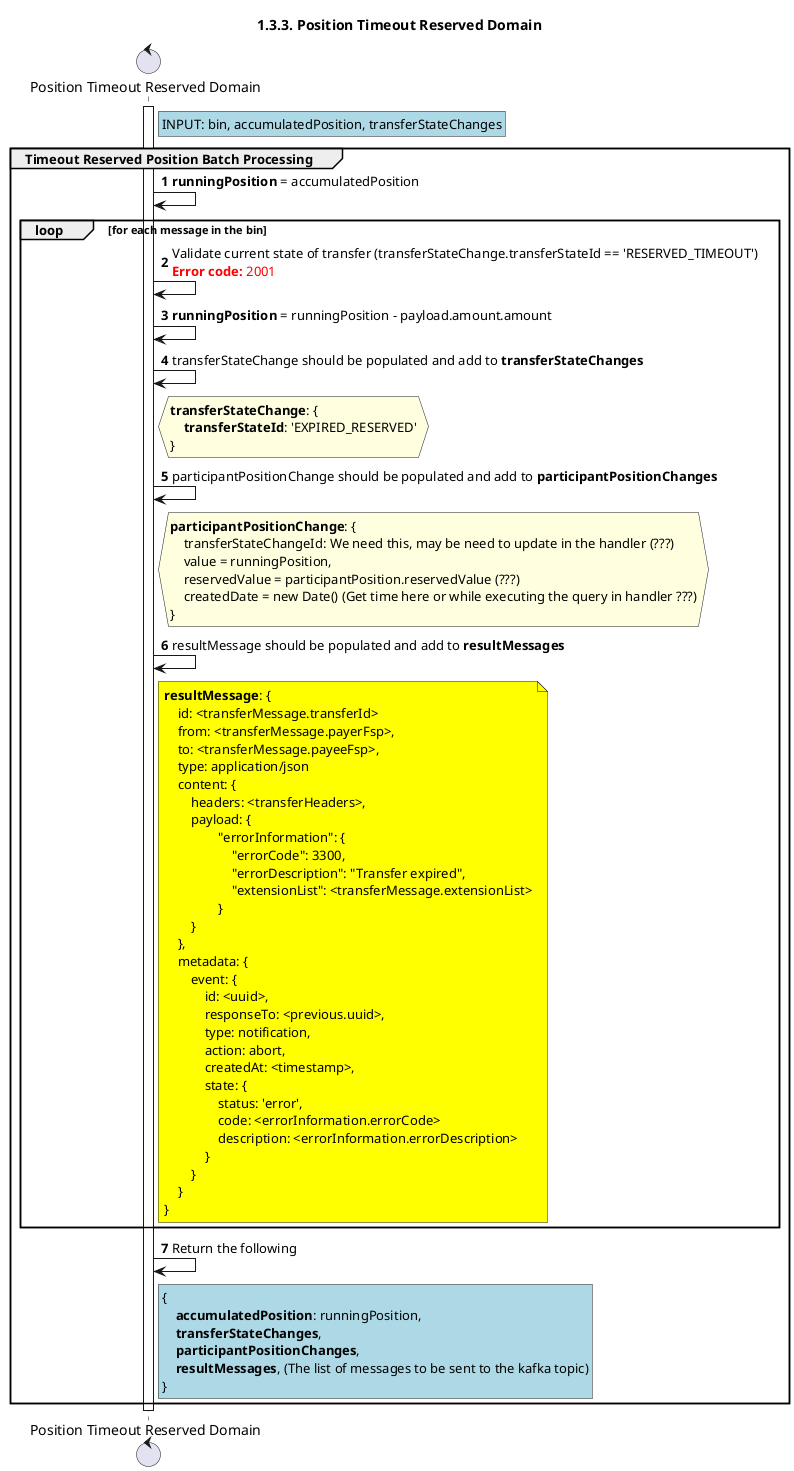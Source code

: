 /'*****
 License
 --------------
 Copyright © 2017 Bill & Melinda Gates Foundation
 The Mojaloop files are made available by the Bill & Melinda Gates Foundation under the Apache License, Version 2.0 (the "License") and you may not use these files except in compliance with the License. You may obtain a copy of the License at
 http://www.apache.org/licenses/LICENSE-2.0
 Unless required by applicable law or agreed to in writing, the Mojaloop files are distributed on an "AS IS" BASIS, WITHOUT WARRANTIES OR CONDITIONS OF ANY KIND, either express or implied. See the License for the specific language governing permissions and limitations under the License.
 Contributors
 --------------
 This is the official list of the Mojaloop project contributors for this file.
 Names of the original copyright holders (individuals or organizations)
 should be listed with a '*' in the first column. People who have
 contributed from an organization can be listed under the organization
 that actually holds the copyright for their contributions (see the
 Gates Foundation organization for an example). Those individuals should have
 their names indented and be marked with a '-'. Email address can be added
 optionally within square brackets <email>.
 * Gates Foundation
 - Name Surname <name.surname@gatesfoundation.com>

 * Rajiv Mothilal <rajiv.mothilal@modusbox.com>
 * Georgi Georgiev <georgi.georgiev@modusbox.com>
 * Sam Kummary <sam@modusbox.com>
 * Vijay Kumar <vijaya.guthi@infitx.com>
 -------------
 ******'/

@startuml
' declate title
title 1.3.3. Position Timeout Reserved Domain

autonumber

' Actor Keys:
'   boundary - APIs/Interfaces, etc
'   collections - Kafka Topics
'   control - Kafka Consumers
'   entity - Database Access Objects
'   database - Database Persistence Store

' declare actors
control "Position Timeout Reserved Domain" as DOMAIN_POSITION_TIMEOUT_RESERVED

' start flow
activate DOMAIN_POSITION_TIMEOUT_RESERVED
rnote right of DOMAIN_POSITION_TIMEOUT_RESERVED #lightblue
    INPUT: bin, accumulatedPosition, transferStateChanges
end note
group Timeout Reserved Position Batch Processing
    DOMAIN_POSITION_TIMEOUT_RESERVED -> DOMAIN_POSITION_TIMEOUT_RESERVED: **runningPosition** = accumulatedPosition
    loop for each message in the bin
        DOMAIN_POSITION_TIMEOUT_RESERVED -> DOMAIN_POSITION_TIMEOUT_RESERVED: Validate current state of transfer (transferStateChange.transferStateId == 'RESERVED_TIMEOUT')\n<color #FF0000><b>Error code:</b> 2001</color>
        DOMAIN_POSITION_TIMEOUT_RESERVED -> DOMAIN_POSITION_TIMEOUT_RESERVED: **runningPosition** = runningPosition - payload.amount.amount
        DOMAIN_POSITION_TIMEOUT_RESERVED -> DOMAIN_POSITION_TIMEOUT_RESERVED: transferStateChange should be populated and add to **transferStateChanges**
        hnote right of DOMAIN_POSITION_TIMEOUT_RESERVED #lightyellow
            **transferStateChange**: {
                **transferStateId**: 'EXPIRED_RESERVED'
            }
        end note
        DOMAIN_POSITION_TIMEOUT_RESERVED -> DOMAIN_POSITION_TIMEOUT_RESERVED: participantPositionChange should be populated and add to **participantPositionChanges**
        hnote right of DOMAIN_POSITION_TIMEOUT_RESERVED #lightyellow
            **participantPositionChange**: {
                transferStateChangeId: We need this, may be need to update in the handler (???)
                value = runningPosition,
                reservedValue = participantPosition.reservedValue (???)
                createdDate = new Date() (Get time here or while executing the query in handler ???)
            }
        end note
        DOMAIN_POSITION_TIMEOUT_RESERVED -> DOMAIN_POSITION_TIMEOUT_RESERVED: resultMessage should be populated and add to **resultMessages**
        note right of DOMAIN_POSITION_TIMEOUT_RESERVED #yellow
            **resultMessage**: {
                id: <transferMessage.transferId>
                from: <transferMessage.payerFsp>,
                to: <transferMessage.payeeFsp>,
                type: application/json
                content: {
                    headers: <transferHeaders>,
                    payload: {
                            "errorInformation": {
                                "errorCode": 3300,
                                "errorDescription": "Transfer expired",
                                "extensionList": <transferMessage.extensionList>
                            }
                    }
                },
                metadata: {
                    event: {
                        id: <uuid>,
                        responseTo: <previous.uuid>,
                        type: notification,
                        action: abort,
                        createdAt: <timestamp>,
                        state: {
                            status: 'error',
                            code: <errorInformation.errorCode>
                            description: <errorInformation.errorDescription>
                        }
                    }
                }
            }
        end note
    end
    DOMAIN_POSITION_TIMEOUT_RESERVED -> DOMAIN_POSITION_TIMEOUT_RESERVED: Return the following
    rnote right of DOMAIN_POSITION_TIMEOUT_RESERVED #lightblue
    {
        **accumulatedPosition**: runningPosition,
        **transferStateChanges**,
        **participantPositionChanges**,
        **resultMessages**, (The list of messages to be sent to the kafka topic)
    }   
    end note
end
deactivate DOMAIN_POSITION_TIMEOUT_RESERVED
@enduml
